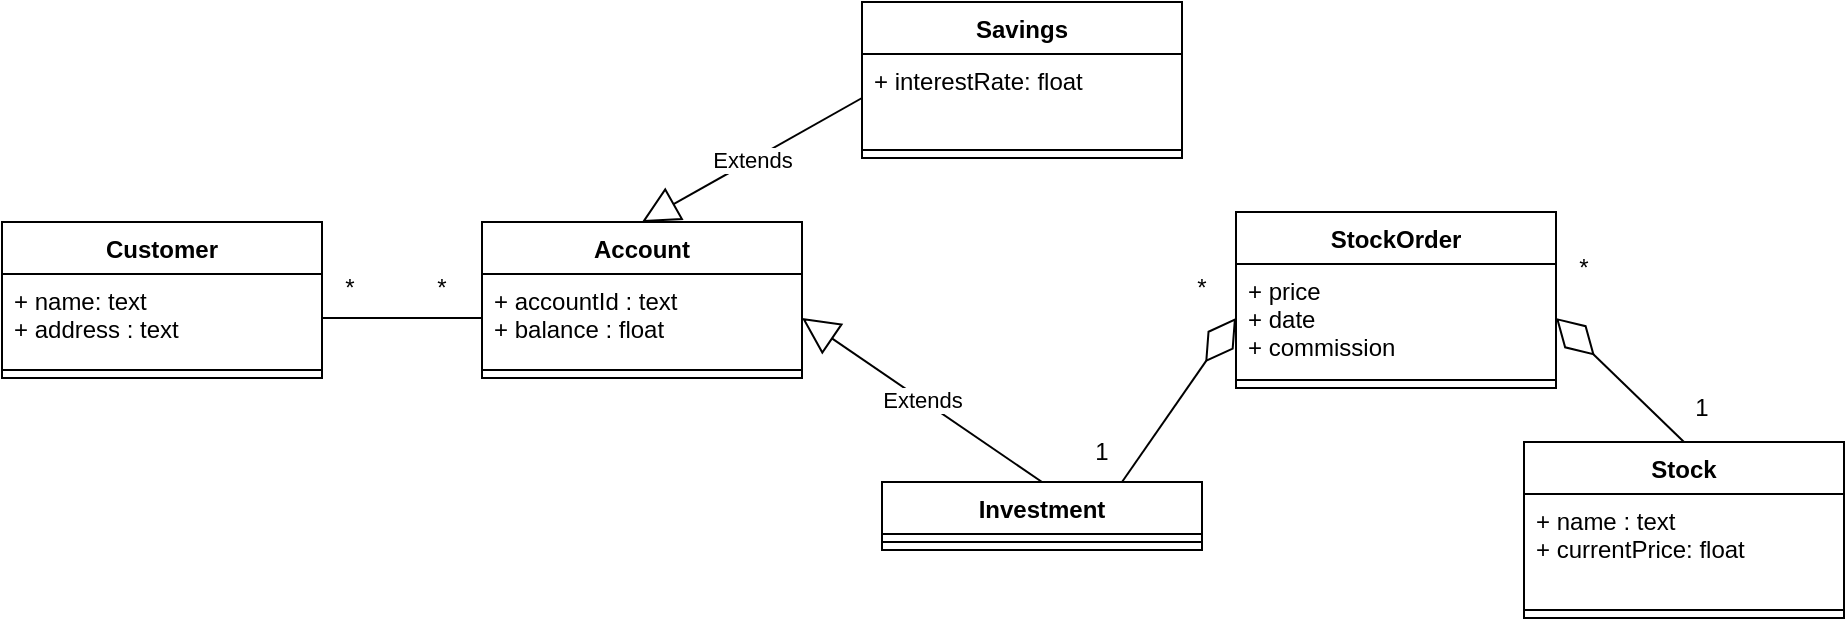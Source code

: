 <mxfile version="17.1.2" type="device"><diagram id="ocytvfSqvUvw8W3lOGWE" name="Page-1"><mxGraphModel dx="836" dy="404" grid="1" gridSize="10" guides="1" tooltips="1" connect="1" arrows="1" fold="1" page="1" pageScale="1" pageWidth="827" pageHeight="1169" math="0" shadow="0"><root><mxCell id="0"/><mxCell id="1" parent="0"/><mxCell id="tTpkANOhR9feTh0_utt9-1" value="Customer" style="swimlane;fontStyle=1;align=center;verticalAlign=top;childLayout=stackLayout;horizontal=1;startSize=26;horizontalStack=0;resizeParent=1;resizeParentMax=0;resizeLast=0;collapsible=1;marginBottom=0;" vertex="1" parent="1"><mxGeometry x="210" y="160" width="160" height="78" as="geometry"/></mxCell><mxCell id="tTpkANOhR9feTh0_utt9-2" value="+ name: text&#10;+ address : text" style="text;strokeColor=none;fillColor=none;align=left;verticalAlign=top;spacingLeft=4;spacingRight=4;overflow=hidden;rotatable=0;points=[[0,0.5],[1,0.5]];portConstraint=eastwest;" vertex="1" parent="tTpkANOhR9feTh0_utt9-1"><mxGeometry y="26" width="160" height="44" as="geometry"/></mxCell><mxCell id="tTpkANOhR9feTh0_utt9-3" value="" style="line;strokeWidth=1;fillColor=none;align=left;verticalAlign=middle;spacingTop=-1;spacingLeft=3;spacingRight=3;rotatable=0;labelPosition=right;points=[];portConstraint=eastwest;" vertex="1" parent="tTpkANOhR9feTh0_utt9-1"><mxGeometry y="70" width="160" height="8" as="geometry"/></mxCell><mxCell id="tTpkANOhR9feTh0_utt9-5" value="Account" style="swimlane;fontStyle=1;align=center;verticalAlign=top;childLayout=stackLayout;horizontal=1;startSize=26;horizontalStack=0;resizeParent=1;resizeParentMax=0;resizeLast=0;collapsible=1;marginBottom=0;" vertex="1" parent="1"><mxGeometry x="450" y="160" width="160" height="78" as="geometry"/></mxCell><mxCell id="tTpkANOhR9feTh0_utt9-6" value="+ accountId : text&#10;+ balance : float" style="text;strokeColor=none;fillColor=none;align=left;verticalAlign=top;spacingLeft=4;spacingRight=4;overflow=hidden;rotatable=0;points=[[0,0.5],[1,0.5]];portConstraint=eastwest;" vertex="1" parent="tTpkANOhR9feTh0_utt9-5"><mxGeometry y="26" width="160" height="44" as="geometry"/></mxCell><mxCell id="tTpkANOhR9feTh0_utt9-7" value="" style="line;strokeWidth=1;fillColor=none;align=left;verticalAlign=middle;spacingTop=-1;spacingLeft=3;spacingRight=3;rotatable=0;labelPosition=right;points=[];portConstraint=eastwest;" vertex="1" parent="tTpkANOhR9feTh0_utt9-5"><mxGeometry y="70" width="160" height="8" as="geometry"/></mxCell><mxCell id="tTpkANOhR9feTh0_utt9-8" value="Savings" style="swimlane;fontStyle=1;align=center;verticalAlign=top;childLayout=stackLayout;horizontal=1;startSize=26;horizontalStack=0;resizeParent=1;resizeParentMax=0;resizeLast=0;collapsible=1;marginBottom=0;" vertex="1" parent="1"><mxGeometry x="640" y="50" width="160" height="78" as="geometry"/></mxCell><mxCell id="tTpkANOhR9feTh0_utt9-9" value="+ interestRate: float" style="text;strokeColor=none;fillColor=none;align=left;verticalAlign=top;spacingLeft=4;spacingRight=4;overflow=hidden;rotatable=0;points=[[0,0.5],[1,0.5]];portConstraint=eastwest;" vertex="1" parent="tTpkANOhR9feTh0_utt9-8"><mxGeometry y="26" width="160" height="44" as="geometry"/></mxCell><mxCell id="tTpkANOhR9feTh0_utt9-10" value="" style="line;strokeWidth=1;fillColor=none;align=left;verticalAlign=middle;spacingTop=-1;spacingLeft=3;spacingRight=3;rotatable=0;labelPosition=right;points=[];portConstraint=eastwest;" vertex="1" parent="tTpkANOhR9feTh0_utt9-8"><mxGeometry y="70" width="160" height="8" as="geometry"/></mxCell><mxCell id="tTpkANOhR9feTh0_utt9-11" value="Investment" style="swimlane;fontStyle=1;align=center;verticalAlign=top;childLayout=stackLayout;horizontal=1;startSize=26;horizontalStack=0;resizeParent=1;resizeParentMax=0;resizeLast=0;collapsible=1;marginBottom=0;" vertex="1" parent="1"><mxGeometry x="650" y="290" width="160" height="34" as="geometry"/></mxCell><mxCell id="tTpkANOhR9feTh0_utt9-13" value="" style="line;strokeWidth=1;fillColor=none;align=left;verticalAlign=middle;spacingTop=-1;spacingLeft=3;spacingRight=3;rotatable=0;labelPosition=right;points=[];portConstraint=eastwest;" vertex="1" parent="tTpkANOhR9feTh0_utt9-11"><mxGeometry y="26" width="160" height="8" as="geometry"/></mxCell><mxCell id="tTpkANOhR9feTh0_utt9-15" value="Extends" style="endArrow=block;endSize=16;endFill=0;html=1;rounded=0;exitX=0;exitY=0.5;exitDx=0;exitDy=0;entryX=0.5;entryY=0;entryDx=0;entryDy=0;" edge="1" parent="1" source="tTpkANOhR9feTh0_utt9-9" target="tTpkANOhR9feTh0_utt9-5"><mxGeometry width="160" relative="1" as="geometry"><mxPoint x="700" y="190" as="sourcePoint"/><mxPoint x="860" y="190" as="targetPoint"/></mxGeometry></mxCell><mxCell id="tTpkANOhR9feTh0_utt9-16" value="Extends" style="endArrow=block;endSize=16;endFill=0;html=1;rounded=0;exitX=0.5;exitY=0;exitDx=0;exitDy=0;entryX=1;entryY=0.5;entryDx=0;entryDy=0;" edge="1" parent="1" source="tTpkANOhR9feTh0_utt9-11" target="tTpkANOhR9feTh0_utt9-6"><mxGeometry width="160" relative="1" as="geometry"><mxPoint x="650" y="108" as="sourcePoint"/><mxPoint x="540" y="170" as="targetPoint"/></mxGeometry></mxCell><mxCell id="tTpkANOhR9feTh0_utt9-17" value="Stock" style="swimlane;fontStyle=1;align=center;verticalAlign=top;childLayout=stackLayout;horizontal=1;startSize=26;horizontalStack=0;resizeParent=1;resizeParentMax=0;resizeLast=0;collapsible=1;marginBottom=0;" vertex="1" parent="1"><mxGeometry x="971" y="270" width="160" height="88" as="geometry"/></mxCell><mxCell id="tTpkANOhR9feTh0_utt9-18" value="+ name : text&#10;+ currentPrice: float" style="text;strokeColor=none;fillColor=none;align=left;verticalAlign=top;spacingLeft=4;spacingRight=4;overflow=hidden;rotatable=0;points=[[0,0.5],[1,0.5]];portConstraint=eastwest;" vertex="1" parent="tTpkANOhR9feTh0_utt9-17"><mxGeometry y="26" width="160" height="54" as="geometry"/></mxCell><mxCell id="tTpkANOhR9feTh0_utt9-19" value="" style="line;strokeWidth=1;fillColor=none;align=left;verticalAlign=middle;spacingTop=-1;spacingLeft=3;spacingRight=3;rotatable=0;labelPosition=right;points=[];portConstraint=eastwest;" vertex="1" parent="tTpkANOhR9feTh0_utt9-17"><mxGeometry y="80" width="160" height="8" as="geometry"/></mxCell><mxCell id="tTpkANOhR9feTh0_utt9-24" value="StockOrder" style="swimlane;fontStyle=1;align=center;verticalAlign=top;childLayout=stackLayout;horizontal=1;startSize=26;horizontalStack=0;resizeParent=1;resizeParentMax=0;resizeLast=0;collapsible=1;marginBottom=0;" vertex="1" parent="1"><mxGeometry x="827" y="155" width="160" height="88" as="geometry"/></mxCell><mxCell id="tTpkANOhR9feTh0_utt9-25" value="+ price&#10;+ date&#10;+ commission" style="text;strokeColor=none;fillColor=none;align=left;verticalAlign=top;spacingLeft=4;spacingRight=4;overflow=hidden;rotatable=0;points=[[0,0.5],[1,0.5]];portConstraint=eastwest;" vertex="1" parent="tTpkANOhR9feTh0_utt9-24"><mxGeometry y="26" width="160" height="54" as="geometry"/></mxCell><mxCell id="tTpkANOhR9feTh0_utt9-26" value="" style="line;strokeWidth=1;fillColor=none;align=left;verticalAlign=middle;spacingTop=-1;spacingLeft=3;spacingRight=3;rotatable=0;labelPosition=right;points=[];portConstraint=eastwest;" vertex="1" parent="tTpkANOhR9feTh0_utt9-24"><mxGeometry y="80" width="160" height="8" as="geometry"/></mxCell><mxCell id="tTpkANOhR9feTh0_utt9-27" value="" style="endArrow=diamondThin;endFill=0;endSize=24;html=1;rounded=0;entryX=0;entryY=0.5;entryDx=0;entryDy=0;exitX=0.75;exitY=0;exitDx=0;exitDy=0;" edge="1" parent="1" source="tTpkANOhR9feTh0_utt9-11" target="tTpkANOhR9feTh0_utt9-25"><mxGeometry width="160" relative="1" as="geometry"><mxPoint x="810" y="310" as="sourcePoint"/><mxPoint x="870" y="240" as="targetPoint"/></mxGeometry></mxCell><mxCell id="tTpkANOhR9feTh0_utt9-28" value="" style="endArrow=diamondThin;endFill=0;endSize=24;html=1;rounded=0;entryX=1;entryY=0.5;entryDx=0;entryDy=0;exitX=0.5;exitY=0;exitDx=0;exitDy=0;" edge="1" parent="1" source="tTpkANOhR9feTh0_utt9-17" target="tTpkANOhR9feTh0_utt9-25"><mxGeometry width="160" relative="1" as="geometry"><mxPoint x="780" y="300" as="sourcePoint"/><mxPoint x="837" y="218" as="targetPoint"/></mxGeometry></mxCell><mxCell id="tTpkANOhR9feTh0_utt9-29" value="1" style="text;html=1;strokeColor=none;fillColor=none;align=center;verticalAlign=middle;whiteSpace=wrap;rounded=0;" vertex="1" parent="1"><mxGeometry x="1030" y="238" width="60" height="30" as="geometry"/></mxCell><mxCell id="tTpkANOhR9feTh0_utt9-30" value="*" style="text;html=1;strokeColor=none;fillColor=none;align=center;verticalAlign=middle;whiteSpace=wrap;rounded=0;" vertex="1" parent="1"><mxGeometry x="971" y="168" width="60" height="30" as="geometry"/></mxCell><mxCell id="tTpkANOhR9feTh0_utt9-31" value="*" style="text;html=1;strokeColor=none;fillColor=none;align=center;verticalAlign=middle;whiteSpace=wrap;rounded=0;" vertex="1" parent="1"><mxGeometry x="780" y="178" width="60" height="30" as="geometry"/></mxCell><mxCell id="tTpkANOhR9feTh0_utt9-32" value="1" style="text;html=1;strokeColor=none;fillColor=none;align=center;verticalAlign=middle;whiteSpace=wrap;rounded=0;" vertex="1" parent="1"><mxGeometry x="730" y="260" width="60" height="30" as="geometry"/></mxCell><mxCell id="tTpkANOhR9feTh0_utt9-33" style="edgeStyle=orthogonalEdgeStyle;rounded=0;orthogonalLoop=1;jettySize=auto;html=1;exitX=1;exitY=0.5;exitDx=0;exitDy=0;endArrow=none;endFill=0;" edge="1" parent="1" source="tTpkANOhR9feTh0_utt9-2" target="tTpkANOhR9feTh0_utt9-6"><mxGeometry relative="1" as="geometry"/></mxCell><mxCell id="tTpkANOhR9feTh0_utt9-34" value="*" style="text;html=1;strokeColor=none;fillColor=none;align=center;verticalAlign=middle;whiteSpace=wrap;rounded=0;" vertex="1" parent="1"><mxGeometry x="400" y="178" width="60" height="30" as="geometry"/></mxCell><mxCell id="tTpkANOhR9feTh0_utt9-35" value="*" style="text;html=1;strokeColor=none;fillColor=none;align=center;verticalAlign=middle;whiteSpace=wrap;rounded=0;" vertex="1" parent="1"><mxGeometry x="354" y="178" width="60" height="30" as="geometry"/></mxCell></root></mxGraphModel></diagram></mxfile>